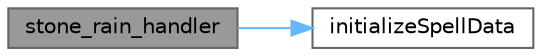 digraph "stone_rain_handler"
{
 // LATEX_PDF_SIZE
  bgcolor="transparent";
  edge [fontname=Helvetica,fontsize=10,labelfontname=Helvetica,labelfontsize=10];
  node [fontname=Helvetica,fontsize=10,shape=box,height=0.2,width=0.4];
  rankdir="LR";
  Node1 [id="Node000001",label="stone_rain_handler",height=0.2,width=0.4,color="gray40", fillcolor="grey60", style="filled", fontcolor="black",tooltip=" "];
  Node1 -> Node2 [id="edge1_Node000001_Node000002",color="steelblue1",style="solid",tooltip=" "];
  Node2 [id="Node000002",label="initializeSpellData",height=0.2,width=0.4,color="grey40", fillcolor="white", style="filled",URL="$sf__spelltype__registry_8cpp.html#ac3e5dfa2fdcb8f683f6921e40eece8c3",tooltip=" "];
}
